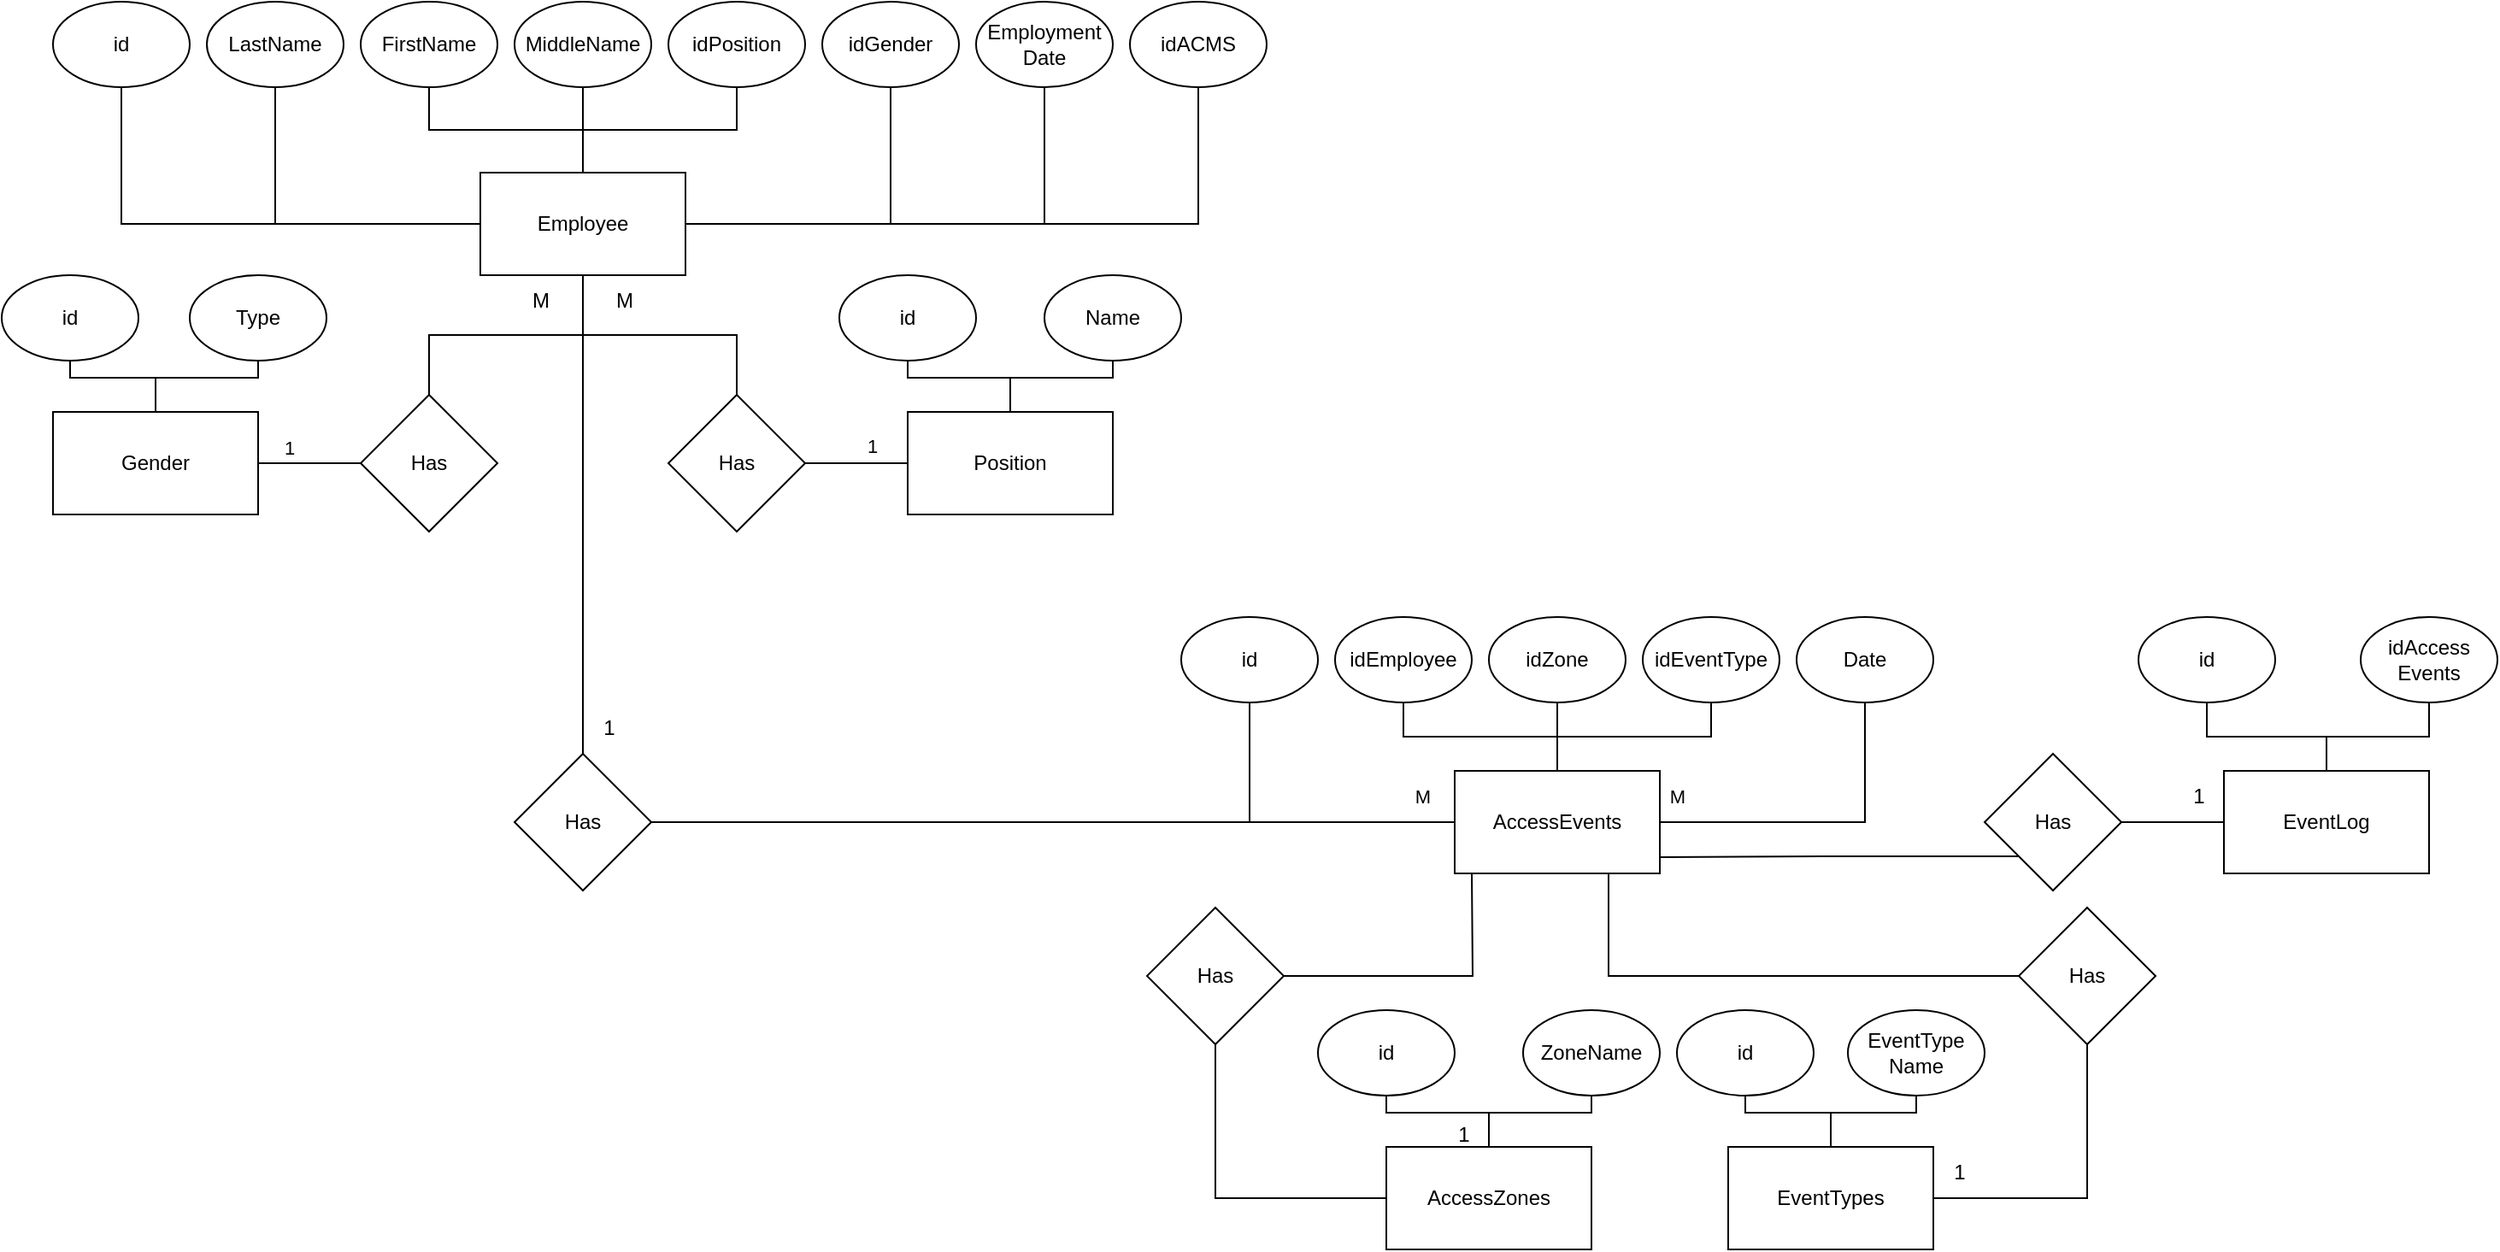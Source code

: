 <mxfile version="22.0.4" type="github">
  <diagram name="Страница — 1" id="ruTBbqG2Ntu0pOw1rol_">
    <mxGraphModel dx="2607" dy="1436" grid="1" gridSize="10" guides="1" tooltips="1" connect="1" arrows="1" fold="1" page="1" pageScale="1" pageWidth="827" pageHeight="1169" math="0" shadow="0">
      <root>
        <mxCell id="0" />
        <mxCell id="1" parent="0" />
        <mxCell id="t8yPPD6toRY0862Z4pK3-11" value="id" style="ellipse;whiteSpace=wrap;html=1;" vertex="1" parent="1">
          <mxGeometry x="80" y="120" width="80" height="50" as="geometry" />
        </mxCell>
        <mxCell id="t8yPPD6toRY0862Z4pK3-12" value="LastName" style="ellipse;whiteSpace=wrap;html=1;" vertex="1" parent="1">
          <mxGeometry x="170" y="120" width="80" height="50" as="geometry" />
        </mxCell>
        <mxCell id="t8yPPD6toRY0862Z4pK3-13" value="FirstName" style="ellipse;whiteSpace=wrap;html=1;" vertex="1" parent="1">
          <mxGeometry x="260" y="120" width="80" height="50" as="geometry" />
        </mxCell>
        <mxCell id="t8yPPD6toRY0862Z4pK3-14" value="MiddleName" style="ellipse;whiteSpace=wrap;html=1;" vertex="1" parent="1">
          <mxGeometry x="350" y="120" width="80" height="50" as="geometry" />
        </mxCell>
        <mxCell id="t8yPPD6toRY0862Z4pK3-15" value="idPosition" style="ellipse;whiteSpace=wrap;html=1;" vertex="1" parent="1">
          <mxGeometry x="440" y="120" width="80" height="50" as="geometry" />
        </mxCell>
        <mxCell id="t8yPPD6toRY0862Z4pK3-16" value="idGender" style="ellipse;whiteSpace=wrap;html=1;" vertex="1" parent="1">
          <mxGeometry x="530" y="120" width="80" height="50" as="geometry" />
        </mxCell>
        <mxCell id="t8yPPD6toRY0862Z4pK3-17" value="Employment&lt;br&gt;Date" style="ellipse;whiteSpace=wrap;html=1;" vertex="1" parent="1">
          <mxGeometry x="620" y="120" width="80" height="50" as="geometry" />
        </mxCell>
        <mxCell id="t8yPPD6toRY0862Z4pK3-20" style="edgeStyle=orthogonalEdgeStyle;rounded=0;orthogonalLoop=1;jettySize=auto;html=1;endArrow=none;endFill=0;" edge="1" parent="1" source="t8yPPD6toRY0862Z4pK3-18" target="t8yPPD6toRY0862Z4pK3-11">
          <mxGeometry relative="1" as="geometry" />
        </mxCell>
        <mxCell id="t8yPPD6toRY0862Z4pK3-22" value="" style="edgeStyle=orthogonalEdgeStyle;rounded=0;orthogonalLoop=1;jettySize=auto;html=1;endArrow=none;endFill=0;" edge="1" parent="1" source="t8yPPD6toRY0862Z4pK3-18" target="t8yPPD6toRY0862Z4pK3-12">
          <mxGeometry relative="1" as="geometry">
            <mxPoint x="400" y="200" as="targetPoint" />
          </mxGeometry>
        </mxCell>
        <mxCell id="t8yPPD6toRY0862Z4pK3-24" value="" style="edgeStyle=orthogonalEdgeStyle;rounded=0;orthogonalLoop=1;jettySize=auto;html=1;endArrow=none;endFill=0;" edge="1" parent="1" source="t8yPPD6toRY0862Z4pK3-18" target="t8yPPD6toRY0862Z4pK3-13">
          <mxGeometry relative="1" as="geometry" />
        </mxCell>
        <mxCell id="t8yPPD6toRY0862Z4pK3-25" style="edgeStyle=orthogonalEdgeStyle;rounded=0;orthogonalLoop=1;jettySize=auto;html=1;endArrow=none;endFill=0;" edge="1" parent="1" source="t8yPPD6toRY0862Z4pK3-18" target="t8yPPD6toRY0862Z4pK3-14">
          <mxGeometry relative="1" as="geometry" />
        </mxCell>
        <mxCell id="t8yPPD6toRY0862Z4pK3-26" style="edgeStyle=orthogonalEdgeStyle;rounded=0;orthogonalLoop=1;jettySize=auto;html=1;endArrow=none;endFill=0;" edge="1" parent="1" source="t8yPPD6toRY0862Z4pK3-18" target="t8yPPD6toRY0862Z4pK3-15">
          <mxGeometry relative="1" as="geometry" />
        </mxCell>
        <mxCell id="t8yPPD6toRY0862Z4pK3-27" style="edgeStyle=orthogonalEdgeStyle;rounded=0;orthogonalLoop=1;jettySize=auto;html=1;endArrow=none;endFill=0;" edge="1" parent="1" source="t8yPPD6toRY0862Z4pK3-18" target="t8yPPD6toRY0862Z4pK3-16">
          <mxGeometry relative="1" as="geometry" />
        </mxCell>
        <mxCell id="t8yPPD6toRY0862Z4pK3-28" style="edgeStyle=orthogonalEdgeStyle;rounded=0;orthogonalLoop=1;jettySize=auto;html=1;endArrow=none;endFill=0;" edge="1" parent="1" source="t8yPPD6toRY0862Z4pK3-18" target="t8yPPD6toRY0862Z4pK3-17">
          <mxGeometry relative="1" as="geometry" />
        </mxCell>
        <mxCell id="t8yPPD6toRY0862Z4pK3-33" style="edgeStyle=orthogonalEdgeStyle;rounded=0;orthogonalLoop=1;jettySize=auto;html=1;endArrow=none;endFill=0;" edge="1" parent="1" source="t8yPPD6toRY0862Z4pK3-18" target="t8yPPD6toRY0862Z4pK3-32">
          <mxGeometry relative="1" as="geometry" />
        </mxCell>
        <mxCell id="t8yPPD6toRY0862Z4pK3-48" style="edgeStyle=orthogonalEdgeStyle;rounded=0;orthogonalLoop=1;jettySize=auto;html=1;endArrow=none;endFill=0;" edge="1" parent="1" source="t8yPPD6toRY0862Z4pK3-18" target="t8yPPD6toRY0862Z4pK3-47">
          <mxGeometry relative="1" as="geometry" />
        </mxCell>
        <mxCell id="t8yPPD6toRY0862Z4pK3-51" style="edgeStyle=orthogonalEdgeStyle;rounded=0;orthogonalLoop=1;jettySize=auto;html=1;endArrow=none;endFill=0;" edge="1" parent="1" source="t8yPPD6toRY0862Z4pK3-18" target="t8yPPD6toRY0862Z4pK3-50">
          <mxGeometry relative="1" as="geometry" />
        </mxCell>
        <mxCell id="t8yPPD6toRY0862Z4pK3-18" value="Employee" style="rounded=0;whiteSpace=wrap;html=1;" vertex="1" parent="1">
          <mxGeometry x="330" y="220" width="120" height="60" as="geometry" />
        </mxCell>
        <mxCell id="t8yPPD6toRY0862Z4pK3-38" style="edgeStyle=orthogonalEdgeStyle;rounded=0;orthogonalLoop=1;jettySize=auto;html=1;endArrow=none;endFill=0;" edge="1" parent="1" source="t8yPPD6toRY0862Z4pK3-32" target="t8yPPD6toRY0862Z4pK3-37">
          <mxGeometry relative="1" as="geometry" />
        </mxCell>
        <mxCell id="t8yPPD6toRY0862Z4pK3-96" value="1" style="edgeLabel;html=1;align=center;verticalAlign=middle;resizable=0;points=[];" vertex="1" connectable="0" parent="t8yPPD6toRY0862Z4pK3-38">
          <mxGeometry x="0.303" relative="1" as="geometry">
            <mxPoint y="-10" as="offset" />
          </mxGeometry>
        </mxCell>
        <mxCell id="t8yPPD6toRY0862Z4pK3-32" value="Has" style="rhombus;whiteSpace=wrap;html=1;" vertex="1" parent="1">
          <mxGeometry x="440" y="350" width="80" height="80" as="geometry" />
        </mxCell>
        <mxCell id="t8yPPD6toRY0862Z4pK3-35" value="id" style="ellipse;whiteSpace=wrap;html=1;" vertex="1" parent="1">
          <mxGeometry x="540" y="280" width="80" height="50" as="geometry" />
        </mxCell>
        <mxCell id="t8yPPD6toRY0862Z4pK3-36" value="Name" style="ellipse;whiteSpace=wrap;html=1;" vertex="1" parent="1">
          <mxGeometry x="660" y="280" width="80" height="50" as="geometry" />
        </mxCell>
        <mxCell id="t8yPPD6toRY0862Z4pK3-39" style="edgeStyle=orthogonalEdgeStyle;rounded=0;orthogonalLoop=1;jettySize=auto;html=1;endArrow=none;endFill=0;" edge="1" parent="1" source="t8yPPD6toRY0862Z4pK3-37" target="t8yPPD6toRY0862Z4pK3-35">
          <mxGeometry relative="1" as="geometry" />
        </mxCell>
        <mxCell id="t8yPPD6toRY0862Z4pK3-40" style="edgeStyle=orthogonalEdgeStyle;rounded=0;orthogonalLoop=1;jettySize=auto;html=1;endArrow=none;endFill=0;" edge="1" parent="1" source="t8yPPD6toRY0862Z4pK3-37" target="t8yPPD6toRY0862Z4pK3-36">
          <mxGeometry relative="1" as="geometry" />
        </mxCell>
        <mxCell id="t8yPPD6toRY0862Z4pK3-37" value="Position" style="rounded=0;whiteSpace=wrap;html=1;" vertex="1" parent="1">
          <mxGeometry x="580" y="360" width="120" height="60" as="geometry" />
        </mxCell>
        <mxCell id="t8yPPD6toRY0862Z4pK3-42" value="id" style="ellipse;whiteSpace=wrap;html=1;" vertex="1" parent="1">
          <mxGeometry x="50" y="280" width="80" height="50" as="geometry" />
        </mxCell>
        <mxCell id="t8yPPD6toRY0862Z4pK3-43" value="Type" style="ellipse;whiteSpace=wrap;html=1;" vertex="1" parent="1">
          <mxGeometry x="160" y="280" width="80" height="50" as="geometry" />
        </mxCell>
        <mxCell id="t8yPPD6toRY0862Z4pK3-45" style="edgeStyle=orthogonalEdgeStyle;rounded=0;orthogonalLoop=1;jettySize=auto;html=1;endArrow=none;endFill=0;" edge="1" parent="1" source="t8yPPD6toRY0862Z4pK3-44" target="t8yPPD6toRY0862Z4pK3-43">
          <mxGeometry relative="1" as="geometry" />
        </mxCell>
        <mxCell id="t8yPPD6toRY0862Z4pK3-46" style="edgeStyle=orthogonalEdgeStyle;rounded=0;orthogonalLoop=1;jettySize=auto;html=1;endArrow=none;endFill=0;" edge="1" parent="1" source="t8yPPD6toRY0862Z4pK3-44" target="t8yPPD6toRY0862Z4pK3-42">
          <mxGeometry relative="1" as="geometry" />
        </mxCell>
        <mxCell id="t8yPPD6toRY0862Z4pK3-44" value="Gender" style="rounded=0;whiteSpace=wrap;html=1;" vertex="1" parent="1">
          <mxGeometry x="80" y="360" width="120" height="60" as="geometry" />
        </mxCell>
        <mxCell id="t8yPPD6toRY0862Z4pK3-49" style="edgeStyle=orthogonalEdgeStyle;rounded=0;orthogonalLoop=1;jettySize=auto;html=1;endArrow=none;endFill=0;" edge="1" parent="1" source="t8yPPD6toRY0862Z4pK3-47" target="t8yPPD6toRY0862Z4pK3-44">
          <mxGeometry relative="1" as="geometry" />
        </mxCell>
        <mxCell id="t8yPPD6toRY0862Z4pK3-47" value="Has" style="rhombus;whiteSpace=wrap;html=1;" vertex="1" parent="1">
          <mxGeometry x="260" y="350" width="80" height="80" as="geometry" />
        </mxCell>
        <mxCell id="t8yPPD6toRY0862Z4pK3-50" value="idACMS" style="ellipse;whiteSpace=wrap;html=1;" vertex="1" parent="1">
          <mxGeometry x="710" y="120" width="80" height="50" as="geometry" />
        </mxCell>
        <mxCell id="t8yPPD6toRY0862Z4pK3-56" style="edgeStyle=orthogonalEdgeStyle;rounded=0;orthogonalLoop=1;jettySize=auto;html=1;endArrow=none;endFill=0;" edge="1" parent="1" source="t8yPPD6toRY0862Z4pK3-52" target="t8yPPD6toRY0862Z4pK3-53">
          <mxGeometry relative="1" as="geometry" />
        </mxCell>
        <mxCell id="t8yPPD6toRY0862Z4pK3-57" style="edgeStyle=orthogonalEdgeStyle;rounded=0;orthogonalLoop=1;jettySize=auto;html=1;endArrow=none;endFill=0;" edge="1" parent="1" source="t8yPPD6toRY0862Z4pK3-52" target="t8yPPD6toRY0862Z4pK3-54">
          <mxGeometry relative="1" as="geometry" />
        </mxCell>
        <mxCell id="t8yPPD6toRY0862Z4pK3-83" style="edgeStyle=orthogonalEdgeStyle;rounded=0;orthogonalLoop=1;jettySize=auto;html=1;endArrow=none;endFill=0;" edge="1" parent="1" source="t8yPPD6toRY0862Z4pK3-52" target="t8yPPD6toRY0862Z4pK3-80">
          <mxGeometry relative="1" as="geometry" />
        </mxCell>
        <mxCell id="t8yPPD6toRY0862Z4pK3-52" value="AccessZones" style="rounded=0;whiteSpace=wrap;html=1;" vertex="1" parent="1">
          <mxGeometry x="860" y="790" width="120" height="60" as="geometry" />
        </mxCell>
        <mxCell id="t8yPPD6toRY0862Z4pK3-53" value="id" style="ellipse;whiteSpace=wrap;html=1;" vertex="1" parent="1">
          <mxGeometry x="820" y="710" width="80" height="50" as="geometry" />
        </mxCell>
        <mxCell id="t8yPPD6toRY0862Z4pK3-54" value="ZoneName" style="ellipse;whiteSpace=wrap;html=1;" vertex="1" parent="1">
          <mxGeometry x="940" y="710" width="80" height="50" as="geometry" />
        </mxCell>
        <mxCell id="t8yPPD6toRY0862Z4pK3-61" style="edgeStyle=orthogonalEdgeStyle;rounded=0;orthogonalLoop=1;jettySize=auto;html=1;endArrow=none;endFill=0;" edge="1" parent="1" source="t8yPPD6toRY0862Z4pK3-58" target="t8yPPD6toRY0862Z4pK3-59">
          <mxGeometry relative="1" as="geometry" />
        </mxCell>
        <mxCell id="t8yPPD6toRY0862Z4pK3-62" style="edgeStyle=orthogonalEdgeStyle;rounded=0;orthogonalLoop=1;jettySize=auto;html=1;endArrow=none;endFill=0;" edge="1" parent="1" source="t8yPPD6toRY0862Z4pK3-58" target="t8yPPD6toRY0862Z4pK3-60">
          <mxGeometry relative="1" as="geometry" />
        </mxCell>
        <mxCell id="t8yPPD6toRY0862Z4pK3-85" style="edgeStyle=orthogonalEdgeStyle;rounded=0;orthogonalLoop=1;jettySize=auto;html=1;endArrow=none;endFill=0;" edge="1" parent="1" source="t8yPPD6toRY0862Z4pK3-58" target="t8yPPD6toRY0862Z4pK3-84">
          <mxGeometry relative="1" as="geometry" />
        </mxCell>
        <mxCell id="t8yPPD6toRY0862Z4pK3-58" value="EventTypes" style="rounded=0;whiteSpace=wrap;html=1;" vertex="1" parent="1">
          <mxGeometry x="1060" y="790" width="120" height="60" as="geometry" />
        </mxCell>
        <mxCell id="t8yPPD6toRY0862Z4pK3-59" value="id" style="ellipse;whiteSpace=wrap;html=1;" vertex="1" parent="1">
          <mxGeometry x="1030" y="710" width="80" height="50" as="geometry" />
        </mxCell>
        <mxCell id="t8yPPD6toRY0862Z4pK3-60" value="EventType&lt;br&gt;Name" style="ellipse;whiteSpace=wrap;html=1;" vertex="1" parent="1">
          <mxGeometry x="1130" y="710" width="80" height="50" as="geometry" />
        </mxCell>
        <mxCell id="t8yPPD6toRY0862Z4pK3-69" style="edgeStyle=orthogonalEdgeStyle;rounded=0;orthogonalLoop=1;jettySize=auto;html=1;endArrow=none;endFill=0;" edge="1" parent="1" source="t8yPPD6toRY0862Z4pK3-63" target="t8yPPD6toRY0862Z4pK3-64">
          <mxGeometry relative="1" as="geometry" />
        </mxCell>
        <mxCell id="t8yPPD6toRY0862Z4pK3-70" style="edgeStyle=orthogonalEdgeStyle;rounded=0;orthogonalLoop=1;jettySize=auto;html=1;endArrow=none;endFill=0;" edge="1" parent="1" source="t8yPPD6toRY0862Z4pK3-63" target="t8yPPD6toRY0862Z4pK3-65">
          <mxGeometry relative="1" as="geometry" />
        </mxCell>
        <mxCell id="t8yPPD6toRY0862Z4pK3-71" style="edgeStyle=orthogonalEdgeStyle;rounded=0;orthogonalLoop=1;jettySize=auto;html=1;endArrow=none;endFill=0;" edge="1" parent="1" source="t8yPPD6toRY0862Z4pK3-63" target="t8yPPD6toRY0862Z4pK3-66">
          <mxGeometry relative="1" as="geometry" />
        </mxCell>
        <mxCell id="t8yPPD6toRY0862Z4pK3-72" style="edgeStyle=orthogonalEdgeStyle;rounded=0;orthogonalLoop=1;jettySize=auto;html=1;endArrow=none;endFill=0;" edge="1" parent="1" source="t8yPPD6toRY0862Z4pK3-63" target="t8yPPD6toRY0862Z4pK3-67">
          <mxGeometry relative="1" as="geometry" />
        </mxCell>
        <mxCell id="t8yPPD6toRY0862Z4pK3-73" style="edgeStyle=orthogonalEdgeStyle;rounded=0;orthogonalLoop=1;jettySize=auto;html=1;endArrow=none;endFill=0;" edge="1" parent="1" source="t8yPPD6toRY0862Z4pK3-63" target="t8yPPD6toRY0862Z4pK3-68">
          <mxGeometry relative="1" as="geometry" />
        </mxCell>
        <mxCell id="t8yPPD6toRY0862Z4pK3-63" value="AccessEvents" style="rounded=0;whiteSpace=wrap;html=1;" vertex="1" parent="1">
          <mxGeometry x="900" y="570" width="120" height="60" as="geometry" />
        </mxCell>
        <mxCell id="t8yPPD6toRY0862Z4pK3-64" value="id" style="ellipse;whiteSpace=wrap;html=1;" vertex="1" parent="1">
          <mxGeometry x="740" y="480" width="80" height="50" as="geometry" />
        </mxCell>
        <mxCell id="t8yPPD6toRY0862Z4pK3-65" value="idEmployee" style="ellipse;whiteSpace=wrap;html=1;" vertex="1" parent="1">
          <mxGeometry x="830" y="480" width="80" height="50" as="geometry" />
        </mxCell>
        <mxCell id="t8yPPD6toRY0862Z4pK3-66" value="idZone" style="ellipse;whiteSpace=wrap;html=1;" vertex="1" parent="1">
          <mxGeometry x="920" y="480" width="80" height="50" as="geometry" />
        </mxCell>
        <mxCell id="t8yPPD6toRY0862Z4pK3-67" value="idEventType" style="ellipse;whiteSpace=wrap;html=1;" vertex="1" parent="1">
          <mxGeometry x="1010" y="480" width="80" height="50" as="geometry" />
        </mxCell>
        <mxCell id="t8yPPD6toRY0862Z4pK3-68" value="Date" style="ellipse;whiteSpace=wrap;html=1;" vertex="1" parent="1">
          <mxGeometry x="1100" y="480" width="80" height="50" as="geometry" />
        </mxCell>
        <mxCell id="t8yPPD6toRY0862Z4pK3-76" style="edgeStyle=orthogonalEdgeStyle;rounded=0;orthogonalLoop=1;jettySize=auto;html=1;endArrow=none;endFill=0;" edge="1" parent="1" source="t8yPPD6toRY0862Z4pK3-75" target="t8yPPD6toRY0862Z4pK3-18">
          <mxGeometry relative="1" as="geometry" />
        </mxCell>
        <mxCell id="t8yPPD6toRY0862Z4pK3-79" style="edgeStyle=orthogonalEdgeStyle;rounded=0;orthogonalLoop=1;jettySize=auto;html=1;endArrow=none;endFill=0;" edge="1" parent="1" source="t8yPPD6toRY0862Z4pK3-75" target="t8yPPD6toRY0862Z4pK3-63">
          <mxGeometry relative="1" as="geometry">
            <mxPoint x="390" y="690" as="targetPoint" />
          </mxGeometry>
        </mxCell>
        <mxCell id="t8yPPD6toRY0862Z4pK3-99" value="М" style="edgeLabel;html=1;align=center;verticalAlign=middle;resizable=0;points=[];" vertex="1" connectable="0" parent="t8yPPD6toRY0862Z4pK3-79">
          <mxGeometry x="0.9" y="4" relative="1" as="geometry">
            <mxPoint x="4" y="-11" as="offset" />
          </mxGeometry>
        </mxCell>
        <mxCell id="t8yPPD6toRY0862Z4pK3-75" value="Has" style="rhombus;whiteSpace=wrap;html=1;" vertex="1" parent="1">
          <mxGeometry x="350" y="560" width="80" height="80" as="geometry" />
        </mxCell>
        <mxCell id="t8yPPD6toRY0862Z4pK3-81" style="edgeStyle=orthogonalEdgeStyle;rounded=0;orthogonalLoop=1;jettySize=auto;html=1;endArrow=none;endFill=0;" edge="1" parent="1" source="t8yPPD6toRY0862Z4pK3-80">
          <mxGeometry relative="1" as="geometry">
            <mxPoint x="910" y="630" as="targetPoint" />
          </mxGeometry>
        </mxCell>
        <mxCell id="t8yPPD6toRY0862Z4pK3-80" value="Has" style="rhombus;whiteSpace=wrap;html=1;" vertex="1" parent="1">
          <mxGeometry x="720" y="650" width="80" height="80" as="geometry" />
        </mxCell>
        <mxCell id="t8yPPD6toRY0862Z4pK3-86" style="edgeStyle=orthogonalEdgeStyle;rounded=0;orthogonalLoop=1;jettySize=auto;html=1;endArrow=none;endFill=0;entryX=0.75;entryY=1;entryDx=0;entryDy=0;" edge="1" parent="1" source="t8yPPD6toRY0862Z4pK3-84" target="t8yPPD6toRY0862Z4pK3-63">
          <mxGeometry relative="1" as="geometry" />
        </mxCell>
        <mxCell id="t8yPPD6toRY0862Z4pK3-84" value="Has" style="rhombus;whiteSpace=wrap;html=1;" vertex="1" parent="1">
          <mxGeometry x="1230" y="650" width="80" height="80" as="geometry" />
        </mxCell>
        <mxCell id="t8yPPD6toRY0862Z4pK3-88" style="edgeStyle=orthogonalEdgeStyle;rounded=0;orthogonalLoop=1;jettySize=auto;html=1;exitX=0;exitY=1;exitDx=0;exitDy=0;entryX=1.004;entryY=0.842;entryDx=0;entryDy=0;endArrow=none;endFill=0;entryPerimeter=0;" edge="1" parent="1" source="t8yPPD6toRY0862Z4pK3-87" target="t8yPPD6toRY0862Z4pK3-63">
          <mxGeometry relative="1" as="geometry" />
        </mxCell>
        <mxCell id="t8yPPD6toRY0862Z4pK3-91" style="edgeStyle=orthogonalEdgeStyle;rounded=0;orthogonalLoop=1;jettySize=auto;html=1;endArrow=none;endFill=0;" edge="1" parent="1" source="t8yPPD6toRY0862Z4pK3-87" target="t8yPPD6toRY0862Z4pK3-90">
          <mxGeometry relative="1" as="geometry" />
        </mxCell>
        <mxCell id="t8yPPD6toRY0862Z4pK3-87" value="Has" style="rhombus;whiteSpace=wrap;html=1;" vertex="1" parent="1">
          <mxGeometry x="1210" y="560" width="80" height="80" as="geometry" />
        </mxCell>
        <mxCell id="t8yPPD6toRY0862Z4pK3-90" value="EventLog" style="rounded=0;whiteSpace=wrap;html=1;" vertex="1" parent="1">
          <mxGeometry x="1350" y="570" width="120" height="60" as="geometry" />
        </mxCell>
        <mxCell id="t8yPPD6toRY0862Z4pK3-94" style="edgeStyle=orthogonalEdgeStyle;rounded=0;orthogonalLoop=1;jettySize=auto;html=1;endArrow=none;endFill=0;" edge="1" parent="1" source="t8yPPD6toRY0862Z4pK3-92" target="t8yPPD6toRY0862Z4pK3-90">
          <mxGeometry relative="1" as="geometry" />
        </mxCell>
        <mxCell id="t8yPPD6toRY0862Z4pK3-92" value="id" style="ellipse;whiteSpace=wrap;html=1;" vertex="1" parent="1">
          <mxGeometry x="1300" y="480" width="80" height="50" as="geometry" />
        </mxCell>
        <mxCell id="t8yPPD6toRY0862Z4pK3-95" style="edgeStyle=orthogonalEdgeStyle;rounded=0;orthogonalLoop=1;jettySize=auto;html=1;endArrow=none;endFill=0;" edge="1" parent="1" source="t8yPPD6toRY0862Z4pK3-93" target="t8yPPD6toRY0862Z4pK3-90">
          <mxGeometry relative="1" as="geometry" />
        </mxCell>
        <mxCell id="t8yPPD6toRY0862Z4pK3-93" value="idAccess&lt;br&gt;Events" style="ellipse;whiteSpace=wrap;html=1;" vertex="1" parent="1">
          <mxGeometry x="1430" y="480" width="80" height="50" as="geometry" />
        </mxCell>
        <mxCell id="t8yPPD6toRY0862Z4pK3-97" value="1" style="edgeLabel;html=1;align=center;verticalAlign=middle;resizable=0;points=[];" vertex="1" connectable="0" parent="1">
          <mxGeometry x="569.13" y="390" as="geometry">
            <mxPoint x="-351" y="-9" as="offset" />
          </mxGeometry>
        </mxCell>
        <mxCell id="t8yPPD6toRY0862Z4pK3-98" value="М" style="text;html=1;align=center;verticalAlign=middle;resizable=0;points=[];autosize=1;strokeColor=none;fillColor=none;" vertex="1" parent="1">
          <mxGeometry x="350" y="280" width="30" height="30" as="geometry" />
        </mxCell>
        <mxCell id="t8yPPD6toRY0862Z4pK3-100" value="1" style="text;html=1;align=center;verticalAlign=middle;resizable=0;points=[];autosize=1;strokeColor=none;fillColor=none;" vertex="1" parent="1">
          <mxGeometry x="890" y="768" width="30" height="30" as="geometry" />
        </mxCell>
        <mxCell id="t8yPPD6toRY0862Z4pK3-101" value="1" style="text;html=1;align=center;verticalAlign=middle;resizable=0;points=[];autosize=1;strokeColor=none;fillColor=none;" vertex="1" parent="1">
          <mxGeometry x="1320" y="570" width="30" height="30" as="geometry" />
        </mxCell>
        <mxCell id="t8yPPD6toRY0862Z4pK3-102" value="1" style="text;html=1;align=center;verticalAlign=middle;resizable=0;points=[];autosize=1;strokeColor=none;fillColor=none;" vertex="1" parent="1">
          <mxGeometry x="1180" y="790" width="30" height="30" as="geometry" />
        </mxCell>
        <mxCell id="t8yPPD6toRY0862Z4pK3-103" value="М" style="edgeLabel;html=1;align=center;verticalAlign=middle;resizable=0;points=[];" vertex="1" connectable="0" parent="1">
          <mxGeometry x="1029.997" y="585" as="geometry" />
        </mxCell>
        <mxCell id="t8yPPD6toRY0862Z4pK3-104" value="1" style="text;html=1;align=center;verticalAlign=middle;resizable=0;points=[];autosize=1;strokeColor=none;fillColor=none;" vertex="1" parent="1">
          <mxGeometry x="390" y="530" width="30" height="30" as="geometry" />
        </mxCell>
        <mxCell id="t8yPPD6toRY0862Z4pK3-105" value="М" style="text;html=1;align=center;verticalAlign=middle;resizable=0;points=[];autosize=1;strokeColor=none;fillColor=none;" vertex="1" parent="1">
          <mxGeometry x="399" y="280" width="30" height="30" as="geometry" />
        </mxCell>
      </root>
    </mxGraphModel>
  </diagram>
</mxfile>
